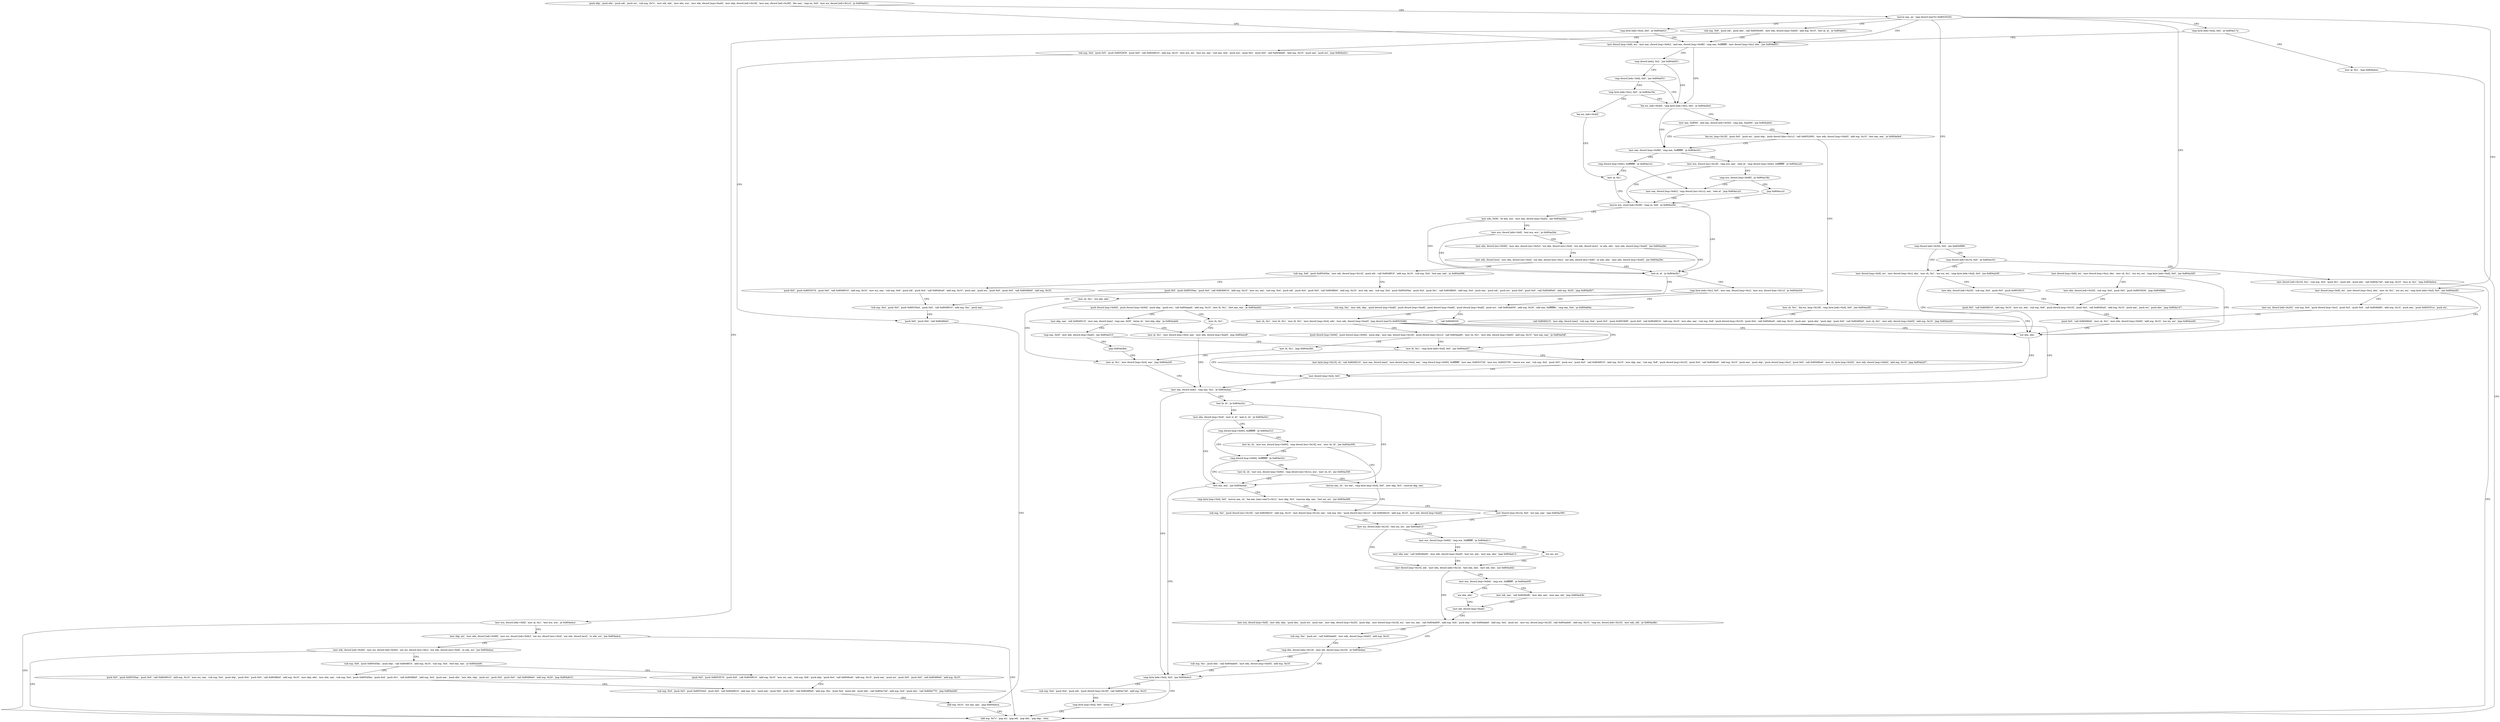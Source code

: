 digraph "func" {
"134520432" [label = "'push ebp', 'push ebx', 'push edi', 'push esi', 'sub esp, 0x7c', 'mov edi, edx', 'mov ebx, ecx', 'mov edx, dword [esp+0xa0]', 'mov ebp, dword [edi+0x18]', 'mov eax, dword [edi+0x38]', 'dec eax', 'cmp ax, 0x9', 'mov esi, dword [edi+0x1c]', 'ja 0x804a021', " ]
"134520865" [label = "'mov dword [esp+0x8], esi', 'mov eax, dword [esp+0x9c]', 'and eax, dword [esp+0x98]', 'cmp eax, 0xffffffff', 'mov dword [esp+0xc], ebx', 'jne 0x804a051', " ]
"134520470" [label = "'movzx eax, ax', 'jmp dword [eax*4+0x8053520]', " ]
"134520913" [label = "'lea esi, [edi+0x40]', 'cmp byte [edx+0xc], 0x0', 'je 0x804a0e4', " ]
"134520892" [label = "'cmp dword [edx], 0x2', 'jne 0x804a051', " ]
"134520480" [label = "'cmp byte [edx+0x4], 0x0', 'je 0x804a021', " ]
"134520659" [label = "'mov dword [esp+0x8], esi', 'mov dword [esp+0xc], ebx', 'mov ch, 0x1', 'xor esi, esi', 'cmp byte [edx+0xd], 0x0', 'jne 0x804a2d5', " ]
"134520696" [label = "'cmp dword [edi+0x30], 0x0', 'jne 0x8049f88', " ]
"134520784" [label = "'sub esp, 0x8', 'push edi', 'push ebx', 'call 0x8050c60', 'mov edx, dword [esp+0xb0]', 'add esp, 0x10', 'test al, al', 'je 0x804a021', " ]
"134520855" [label = "'cmp byte [edx+0x4], 0x0', 'je 0x804a17a', " ]
"134521108" [label = "'mov dword [esp+0x8], esi', 'mov dword [esp+0xc], ebx', 'mov ch, 0x1', 'xor esi, esi', 'cmp byte [edx+0xd], 0x0', 'jne 0x804a2d5', " ]
"134521060" [label = "'mov eax, dword [esp+0x98]', 'cmp eax, 0xffffffff', 'je 0x804a161', " ]
"134520926" [label = "'mov eax, 0xf000', 'and eax, dword [edi+0x50]', 'cmp eax, 0xa000', 'jne 0x804a0e4', " ]
"134520897" [label = "'cmp dword [edx+0x8], 0x0', 'jne 0x804a051', " ]
"134520490" [label = "'mov ecx, dword [edx+0x8]', 'mov al, 0x1', 'test ecx, ecx', 'je 0x804a4ca', " ]
"134521557" [label = "'xor ebx, ebx', " ]
"134520681" [label = "'mov ebx, dword [edi+0x20]', 'sub esp, 0x4', 'push 0x5', 'push 0x8053626', 'jmp 0x8049fab', " ]
"134520712" [label = "'mov dword [esp+0x8], esi', 'mov dword [esp+0xc], ebx', 'mov ch, 0x1', 'xor esi, esi', 'cmp byte [edx+0xd], 0x0', 'jne 0x804a2d5', " ]
"134520702" [label = "'cmp dword [edi+0x10], 0x0', 'je 0x804a181', " ]
"134520808" [label = "'sub esp, 0x4', 'push 0x5', 'push 0x805363f', 'push 0x0', 'call 0x8049010', 'add esp, 0x10', 'mov ecx, esi', 'mov esi, eax', 'sub esp, 0x4', 'push ecx', 'push 0x3', 'push 0x0', 'call 0x804fdd0', 'add esp, 0x10', 'push eax', 'push esi', 'jmp 0x804a5cc', " ]
"134521210" [label = "'mov al, 0x1', 'jmp 0x804a4ca', " ]
"134521130" [label = "'mov esi, dword [edi+0x20]', 'sub esp, 0x4', 'push dword [esp+0xc]', 'push 0x3', 'push 0x0', 'call 0x804fdd0', 'add esp, 0x10', 'push eax', 'push 0x805351a', 'push esi', " ]
"134521185" [label = "'cmp dword [esp+0x9c], 0xffffffff', 'je 0x804a1a1', " ]
"134521072" [label = "'mov ecx, dword [esi+0x18]', 'cmp ecx, eax', 'sete al', 'cmp dword [esp+0x9c], 0xffffffff', 'je 0x804a1a3', " ]
"134520941" [label = "'lea esi, [esp+0x18]', 'push 0x0', 'push esi', 'push ebp', 'push dword [ebx+0x1c]', 'call 0x8052900', 'mov edx, dword [esp+0xb0]', 'add esp, 0x10', 'test eax, eax', 'je 0x804a0e4', " ]
"134520903" [label = "'cmp byte [edx+0xc], 0x0', 'je 0x804a19e', " ]
"134522058" [label = "'add esp, 0x7c', 'pop esi', 'pop edi', 'pop ebx', 'pop ebp', 'retn', " ]
"134520503" [label = "'mov ebp, esi', 'mov edx, dword [edi+0x98]', 'mov esi, dword [edi+0x9c]', 'xor esi, dword [ecx+0x4]', 'xor edx, dword [ecx]', 'or edx, esi', 'jne 0x804a4ca', " ]
"134521559" [label = "'mov dword [esp+0x4], 0x0', " ]
"134520747" [label = "'push 0x0', 'call 0x8049010', 'add esp, 0x10', 'mov esi, eax', 'sub esp, 0x8', 'push dword [esp+0x10]', 'push 0x4', 'call 0x804fca0', 'add esp, 0x10', 'push eax', 'push esi', 'push ebx', 'jmp 0x804a147', " ]
"134520734" [label = "'mov ebx, dword [edi+0x20]', 'sub esp, 0x4', 'push 0x5', 'push 0x8053615', " ]
"134521217" [label = "'mov dword [edi+0x10], 0x1', 'sub esp, 0x4', 'push 0x1', 'push edi', 'push ebx', 'call 0x804c7a0', 'add esp, 0x10', 'mov al, 0x1', 'jmp 0x804a4ca', " ]
"134522316" [label = "'push 0x0', 'push 0x0', 'call 0x80490e0', " ]
"134521159" [label = "'push 0x0', 'call 0x80490e0', 'mov ch, 0x1', 'mov edx, dword [esp+0xb0]', 'add esp, 0x10', 'xor esi, esi', 'jmp 0x804a2d5', " ]
"134521249" [label = "'mov al, 0x1', " ]
"134521195" [label = "'mov eax, dword [esp+0x9c]', 'cmp dword [esi+0x1c], eax', 'sete al', 'jmp 0x804a1a3', " ]
"134521251" [label = "'movzx ecx, word [edi+0x38]', 'cmp cx, 0x6', 'ja 0x804a26e', " ]
"134521094" [label = "'cmp ecx, dword [esp+0x98]', 'je 0x804a16b', " ]
"134520971" [label = "'mov ch, 0x1', 'lea esi, [esp+0x18]', 'cmp byte [edx+0xd], 0x0', 'jne 0x804a2d5', " ]
"134521246" [label = "'lea esi, [edi+0x40]', " ]
"134520530" [label = "'mov edx, dword [edi+0x40]', 'mov esi, dword [edi+0x44]', 'xor esi, dword [ecx+0xc]', 'xor edx, dword [ecx+0x8]', 'or edx, esi', 'jne 0x804a4ca', " ]
"134522026" [label = "'cmp byte [edx+0x4], 0x0', 'jne 0x804a4c2', " ]
"134522050" [label = "'cmp byte [esp+0x4], 0x0', 'setne al', " ]
"134522032" [label = "'sub esp, 0x4', 'push 0x4', 'push edi', 'push dword [esp+0x18]', 'call 0x804c7a0', 'add esp, 0x10', " ]
"134521578" [label = "'test bl, bl', 'je 0x804a32c', " ]
"134521644" [label = "'test eax, eax', 'jne 0x804a4aa', " ]
"134521582" [label = "'mov ebx, dword [esp+0x4]', 'mov cl, bl', 'and cl, ch', 'je 0x804a32c', " ]
"134522325" [label = "'add esp, 0x10', 'xor eax, eax', 'jmp 0x804a4ca', " ]
"134521454" [label = "'test al, al', 'je 0x804a3b7', " ]
"134521265" [label = "'mov edx, 0x56', 'bt edx, ecx', 'mov edx, dword [esp+0xa0]', 'jae 0x804a26e', " ]
"134521103" [label = "'jmp 0x804a1a3', " ]
"134520987" [label = "'call 0x8049210', 'mov ebp, dword [eax]', 'sub esp, 0x4', 'push 0x5', 'push 0x80536f9', 'push 0x0', 'call 0x8049010', 'add esp, 0x10', 'mov ebx, eax', 'sub esp, 0x8', 'push dword [esp+0x10]', 'push 0x4', 'call 0x804fca0', 'add esp, 0x10', 'push eax', 'push ebx', 'push ebp', 'push 0x0', 'call 0x80490e0', 'mov ch, 0x1', 'mov edx, dword [esp+0xb0]', 'add esp, 0x10', 'jmp 0x804a2d5', " ]
"134520550" [label = "'sub esp, 0x8', 'push 0x80545ba', 'push ebp', 'call 0x8048f10', 'add esp, 0x10', 'sub esp, 0x4', 'test eax, eax', 'je 0x804a5e6', " ]
"134521652" [label = "'cmp byte [esp+0x4], 0x0', 'movzx eax, ch', 'lea eax, [eax+eax*2+0x1]', 'mov ebp, 0x3', 'cmovne ebp, eax', 'test esi, esi', 'jne 0x804a369', " ]
"134521592" [label = "'cmp dword [esp+0x90], 0xffffffff', 'je 0x804a312', " ]
"134521783" [label = "'mov ch, 0x1', 'xor ebx, ebx', " ]
"134521462" [label = "'cmp byte [edx+0xc], 0x0', 'mov eax, dword [esp+0xc]', 'mov ecx, dword [eax+0x1c]', 'je 0x804a3c6', " ]
"134521286" [label = "'mov ecx, dword [edx+0x8]', 'test ecx, ecx', 'je 0x804a26e', " ]
"134522342" [label = "'push 0x5', 'push 0x805357d', 'push 0x0', 'call 0x8049010', 'add esp, 0x10', 'mov esi, eax', 'sub esp, 0x8', 'push ebp', 'push 0x4', 'call 0x804fca0', 'add esp, 0x10', 'push eax', 'push esi', 'push 0x0', 'push 0x0', 'call 0x80490e0', 'add esp, 0x10', " ]
"134520578" [label = "'push 0x5', 'push 0x80535aa', 'push 0x0', 'call 0x8049010', 'add esp, 0x10', 'mov esi, eax', 'sub esp, 0x4', 'push ebp', 'push 0x4', 'push 0x0', 'call 0x804fbb0', 'add esp, 0x10', 'mov ebp, ebx', 'mov ebx, eax', 'sub esp, 0x4', 'push 0x80545ba', 'push 0x4', 'push 0x1', 'call 0x804fbb0', 'add esp, 0x4', 'push eax', 'push ebx', 'mov ebx, ebp', 'push esi', 'push 0x0', 'push 0x0', 'call 0x80490e0', 'add esp, 0x20', 'jmp 0x804a615', " ]
"134521705" [label = "'sub esp, 0xc', 'push dword [esi+0x18]', 'call 0x8049d10', 'add esp, 0x10', 'mov dword [esp+0x14], eax', 'sub esp, 0xc', 'push dword [esi+0x1c]', 'call 0x8049cc0', 'add esp, 0x10', 'mov edx, dword [esp+0xa0]', " ]
"134521676" [label = "'mov dword [esp+0x14], 0x0', 'xor eax, eax', 'jmp 0x804a390', " ]
"134521618" [label = "'cmp dword [esp+0x94], 0xffffffff', 'je 0x804a32c', " ]
"134521602" [label = "'mov bl, ch', 'mov ecx, dword [esp+0x90]', 'cmp dword [esi+0x18], ecx', 'mov ch, bl', 'jne 0x804a358', " ]
"134521787" [label = "'mov al, 0x1', 'mov dword [esp+0x4], eax', 'jmp 0x804a2df', " ]
"134521798" [label = "'push dword [esp+0x94]', 'push dword [esp+0x94]', 'push ebp', 'push ecx', 'call 0x804aaa0', 'add esp, 0x10', 'mov bl, 0x1', 'test eax, eax', 'je 0x804a4d2', " ]
"134521479" [label = "'sub esp, 0xc', 'mov edx, ebp', 'push dword [esp+0xa8]', 'push dword [esp+0xa8]', 'push dword [esp+0xa8]', 'push dword [esp+0xa8]', 'push esi', 'call 0x804a650', 'add esp, 0x20', 'add eax, 0xfffffffe', 'cmp eax, 0x4', 'ja 0x804a64a', " ]
"134521297" [label = "'mov edx, dword [esi+0x58]', 'mov ebx, dword [esi+0x5c]', 'xor ebx, dword [ecx+0x4]', 'xor edx, dword [ecx]', 'or edx, ebx', 'mov edx, dword [esp+0xa0]', 'jne 0x804a26e', " ]
"134522389" [label = "'sub esp, 0x4', 'push 0x5', 'push 0x80535e4', 'push 0x0', 'call 0x8049010', 'add esp, 0xc', 'push eax', 'push 0x0', 'push 0x0', 'call 0x80490e0', 'add esp, 0xc', 'push 0x4', 'push edi', 'push ebx', 'call 0x804c7a0', 'add esp, 0x4', 'push ebx', 'call 0x804b770', 'jmp 0x804a5d5', " ]
"134521744" [label = "'mov esi, dword [edx+0x10]', 'test esi, esi', 'jne 0x804a413', " ]
"134521628" [label = "'mov bl, ch', 'mov ecx, dword [esp+0x94]', 'cmp dword [esi+0x1c], ecx', 'mov ch, bl', 'jne 0x804a358', " ]
"134521688" [label = "'movzx eax, ch', 'inc eax', 'cmp byte [esp+0x4], 0x0', 'mov ebp, 0x3', 'cmovne ebp, eax', " ]
"134521567" [label = "'mov eax, dword [edx]', 'cmp eax, 0x2', 'je 0x804a4aa', " ]
"134522066" [label = "'mov ch, 0x1', " ]
"134521832" [label = "'mov ebp, eax', 'call 0x8049210', 'mov eax, dword [eax]', 'cmp eax, 0x5f', 'setne ch', 'test ebp, ebp', 'je 0x804a4d4', " ]
"134522442" [label = "'call 0x8049320', " ]
"134521533" [label = "'mov ch, 0x1', 'mov bl, 0x1', 'mov dl, 0x1', 'mov dword [esp+0x4], edx', 'mov edx, dword [esp+0xa0]', 'jmp dword [eax*4+0x8053548]', " ]
"134521323" [label = "'mov edx, dword [esi]', 'mov ebx, dword [esi+0x4]', 'xor ebx, dword [ecx+0xc]', 'xor edx, dword [ecx+0x8]', 'or edx, ebx', 'mov edx, dword [esp+0xa0]', 'jne 0x804a26e', " ]
"134521875" [label = "'mov dword [esp+0x10], edi', 'mov ebx, dword [edx+0x14]', 'test ebx, ebx', 'mov edi, edx', 'jne 0x804a442', " ]
"134521922" [label = "'mov ecx, dword [esp+0x8]', 'mov edx, ebp', 'push ebx', 'push esi', 'push eax', 'mov ebp, dword [esp+0x20]', 'push ebp', 'mov dword [esp+0x18], esi', 'mov esi, eax', 'call 0x804a800', 'add esp, 0x4', 'push ebp', 'call 0x804ade0', 'add esp, 0x4', 'push esi', 'mov esi, dword [esp+0x18]', 'call 0x804ade0', 'add esp, 0x10', 'cmp esi, dword [edi+0x10]', 'mov edx, edi', 'je 0x804a48e', " ]
"134521888" [label = "'mov ecx, dword [esp+0x94]', 'cmp ecx, 0xffffffff', 'je 0x804a439', " ]
"134521751" [label = "'mov ecx, dword [esp+0x90]', 'cmp ecx, 0xffffffff', 'je 0x804a411', " ]
"134521873" [label = "'xor esi, esi', " ]
"134521763" [label = "'mov ebx, eax', 'call 0x8049d40', 'mov edx, dword [esp+0xa0]', 'mov esi, eax', 'mov eax, ebx', 'jmp 0x804a413', " ]
"134522068" [label = "'mov al, 0x1', 'mov dword [esp+0x4], eax', 'mov edx, dword [esp+0xa0]', 'jmp 0x804a2df', " ]
"134521855" [label = "'cmp eax, 0x5f', 'mov edx, dword [esp+0xa0]', 'jne 0x804a515', " ]
"134522086" [label = "'push dword [esp+0x94]', 'push dword [esp+0x94]', 'push ebp', 'mov eax, dword [esp+0x18]', 'push dword [eax+0x1c]', 'call 0x804aa80', 'mov ch, 0x1', 'mov edx, dword [esp+0xb0]', 'add esp, 0x10', 'test eax, eax', 'je 0x804a5df', " ]
"134522133" [label = "'mov bl, 0x1', 'cmp byte [edx+0xd], 0x0', 'jne 0x804a2d7', " ]
"134521345" [label = "'sub esp, 0x8', 'push 0x80545ba', 'mov edi, dword [esp+0x14]', 'push edi', 'call 0x8048f10', 'add esp, 0x10', 'sub esp, 0x4', 'test eax, eax', 'je 0x804a588', " ]
"134521998" [label = "'cmp ebx, dword [edx+0x14]', 'mov edi, dword [esp+0x10]', 'je 0x804a4aa', " ]
"134521979" [label = "'sub esp, 0xc', 'push esi', 'call 0x804ade0', 'mov edx, dword [esp+0xb0]', 'add esp, 0x10', " ]
"134521913" [label = "'xor ebx, ebx', " ]
"134521900" [label = "'mov edi, eax', 'call 0x8049cf0', 'mov ebx, eax', 'mov eax, edi', 'jmp 0x804a43b', " ]
"134521871" [label = "'jmp 0x804a3bb', " ]
"134522335" [label = "'mov bl, 0x1', 'jmp 0x804a3bb', " ]
"134522145" [label = "'mov byte [esp+0x10], ch', 'call 0x8049210', 'mov eax, dword [eax]', 'mov dword [esp+0x4], eax', 'cmp dword [esp+0x90], 0xffffffff', 'mov eax, 0x8053728', 'mov ecx, 0x805370f', 'cmove ecx, eax', 'sub esp, 0x4', 'push 0x5', 'push ecx', 'push 0x0', 'call 0x8049010', 'add esp, 0x10', 'mov ebp, eax', 'sub esp, 0x8', 'push dword [esp+0x10]', 'push 0x4', 'call 0x804fca0', 'add esp, 0x10', 'push eax', 'push ebp', 'push dword [esp+0xc]', 'push 0x0', 'call 0x80490e0', 'mov ch, byte [esp+0x20]', 'mov edx, dword [esp+0xb0]', 'add esp, 0x10', 'jmp 0x804a2d7', " ]
"134522248" [label = "'push 0x5', 'push 0x805357d', 'push 0x0', 'call 0x8049010', 'add esp, 0x10', 'mov esi, eax', 'sub esp, 0x8', 'push edi', 'push 0x4', 'call 0x804fca0', 'add esp, 0x10', 'push eax', 'push esi', 'push 0x0', 'push 0x0', 'call 0x80490e0', 'add esp, 0x10', " ]
"134521377" [label = "'push 0x5', 'push 0x80535aa', 'push 0x0', 'call 0x8049010', 'add esp, 0x10', 'mov esi, eax', 'sub esp, 0x4', 'push edi', 'push 0x4', 'push 0x0', 'call 0x804fbb0', 'add esp, 0x10', 'mov edi, eax', 'sub esp, 0x4', 'push 0x80545ba', 'push 0x4', 'push 0x1', 'call 0x804fbb0', 'add esp, 0x4', 'push eax', 'push edi', 'push esi', 'push 0x0', 'push 0x0', 'call 0x80490e0', 'add esp, 0x20', 'jmp 0x804a5b7', " ]
"134522007" [label = "'sub esp, 0xc', 'push ebx', 'call 0x804ade0', 'mov edx, dword [esp+0xb0]', 'add esp, 0x10', " ]
"134521915" [label = "'mov edi, dword [esp+0xa0]', " ]
"134522295" [label = "'sub esp, 0x4', 'push 0x5', 'push 0x80535e4', 'push 0x0', 'call 0x8049010', 'add esp, 0xc', 'push eax', " ]
"134520432" -> "134520865" [ label = "CFG" ]
"134520432" -> "134520470" [ label = "CFG" ]
"134520865" -> "134520913" [ label = "CFG" ]
"134520865" -> "134520892" [ label = "CFG" ]
"134520470" -> "134520480" [ label = "CFG" ]
"134520470" -> "134520659" [ label = "CFG" ]
"134520470" -> "134520696" [ label = "CFG" ]
"134520470" -> "134520784" [ label = "CFG" ]
"134520470" -> "134520855" [ label = "CFG" ]
"134520470" -> "134520865" [ label = "CFG" ]
"134520470" -> "134521108" [ label = "CFG" ]
"134520913" -> "134521060" [ label = "CFG" ]
"134520913" -> "134520926" [ label = "CFG" ]
"134520892" -> "134520913" [ label = "CFG" ]
"134520892" -> "134520897" [ label = "CFG" ]
"134520480" -> "134520865" [ label = "CFG" ]
"134520480" -> "134520490" [ label = "CFG" ]
"134520659" -> "134521557" [ label = "CFG" ]
"134520659" -> "134520681" [ label = "CFG" ]
"134520696" -> "134520712" [ label = "CFG" ]
"134520696" -> "134520702" [ label = "CFG" ]
"134520784" -> "134520865" [ label = "CFG" ]
"134520784" -> "134520808" [ label = "CFG" ]
"134520855" -> "134521210" [ label = "CFG" ]
"134520855" -> "134520865" [ label = "CFG" ]
"134521108" -> "134521557" [ label = "CFG" ]
"134521108" -> "134521130" [ label = "CFG" ]
"134521060" -> "134521185" [ label = "CFG" ]
"134521060" -> "134521072" [ label = "CFG" ]
"134520926" -> "134521060" [ label = "CFG" ]
"134520926" -> "134520941" [ label = "CFG" ]
"134520897" -> "134520913" [ label = "CFG" ]
"134520897" -> "134520903" [ label = "CFG" ]
"134520490" -> "134522058" [ label = "CFG" ]
"134520490" -> "134520503" [ label = "CFG" ]
"134521557" -> "134521559" [ label = "CFG" ]
"134520681" -> "134520747" [ label = "CFG" ]
"134520712" -> "134521557" [ label = "CFG" ]
"134520712" -> "134520734" [ label = "CFG" ]
"134520702" -> "134521217" [ label = "CFG" ]
"134520702" -> "134520712" [ label = "CFG" ]
"134520808" -> "134522316" [ label = "CFG" ]
"134521210" -> "134522058" [ label = "CFG" ]
"134521130" -> "134521159" [ label = "CFG" ]
"134521185" -> "134521249" [ label = "CFG" ]
"134521185" -> "134521195" [ label = "CFG" ]
"134521072" -> "134521251" [ label = "CFG" ]
"134521072" -> "134521094" [ label = "CFG" ]
"134520941" -> "134521060" [ label = "CFG" ]
"134520941" -> "134520971" [ label = "CFG" ]
"134520903" -> "134521246" [ label = "CFG" ]
"134520903" -> "134520913" [ label = "CFG" ]
"134520503" -> "134522058" [ label = "CFG" ]
"134520503" -> "134520530" [ label = "CFG" ]
"134521559" -> "134521567" [ label = "CFG" ]
"134520747" -> "134521159" [ label = "CFG" ]
"134520734" -> "134520747" [ label = "CFG" ]
"134521217" -> "134522058" [ label = "CFG" ]
"134522316" -> "134522325" [ label = "CFG" ]
"134521159" -> "134521557" [ label = "CFG" ]
"134521249" -> "134521251" [ label = "CFG" ]
"134521195" -> "134521251" [ label = "CFG" ]
"134521251" -> "134521454" [ label = "CFG" ]
"134521251" -> "134521265" [ label = "CFG" ]
"134521094" -> "134521195" [ label = "CFG" ]
"134521094" -> "134521103" [ label = "CFG" ]
"134520971" -> "134521557" [ label = "CFG" ]
"134520971" -> "134520987" [ label = "CFG" ]
"134521246" -> "134521249" [ label = "CFG" ]
"134520530" -> "134522058" [ label = "CFG" ]
"134520530" -> "134520550" [ label = "CFG" ]
"134522026" -> "134522050" [ label = "CFG" ]
"134522026" -> "134522032" [ label = "CFG" ]
"134522050" -> "134522058" [ label = "CFG" ]
"134522032" -> "134522050" [ label = "CFG" ]
"134521578" -> "134521644" [ label = "CFG" ]
"134521578" -> "134521582" [ label = "CFG" ]
"134521644" -> "134522026" [ label = "CFG" ]
"134521644" -> "134521652" [ label = "CFG" ]
"134521582" -> "134521644" [ label = "CFG" ]
"134521582" -> "134521592" [ label = "CFG" ]
"134522325" -> "134522058" [ label = "CFG" ]
"134521454" -> "134521783" [ label = "CFG" ]
"134521454" -> "134521462" [ label = "CFG" ]
"134521265" -> "134521454" [ label = "CFG" ]
"134521265" -> "134521286" [ label = "CFG" ]
"134521103" -> "134521251" [ label = "CFG" ]
"134520987" -> "134521557" [ label = "CFG" ]
"134520550" -> "134522342" [ label = "CFG" ]
"134520550" -> "134520578" [ label = "CFG" ]
"134521652" -> "134521705" [ label = "CFG" ]
"134521652" -> "134521676" [ label = "CFG" ]
"134521592" -> "134521618" [ label = "CFG" ]
"134521592" -> "134521602" [ label = "CFG" ]
"134521783" -> "134521787" [ label = "CFG" ]
"134521462" -> "134521798" [ label = "CFG" ]
"134521462" -> "134521479" [ label = "CFG" ]
"134521286" -> "134521454" [ label = "CFG" ]
"134521286" -> "134521297" [ label = "CFG" ]
"134522342" -> "134522389" [ label = "CFG" ]
"134520578" -> "134522389" [ label = "CFG" ]
"134521705" -> "134521744" [ label = "CFG" ]
"134521676" -> "134521744" [ label = "CFG" ]
"134521618" -> "134521644" [ label = "CFG" ]
"134521618" -> "134521628" [ label = "CFG" ]
"134521602" -> "134521688" [ label = "CFG" ]
"134521602" -> "134521618" [ label = "CFG" ]
"134521787" -> "134521567" [ label = "CFG" ]
"134521798" -> "134522066" [ label = "CFG" ]
"134521798" -> "134521832" [ label = "CFG" ]
"134521479" -> "134522442" [ label = "CFG" ]
"134521479" -> "134521533" [ label = "CFG" ]
"134521297" -> "134521454" [ label = "CFG" ]
"134521297" -> "134521323" [ label = "CFG" ]
"134522389" -> "134522325" [ label = "CFG" ]
"134521744" -> "134521875" [ label = "CFG" ]
"134521744" -> "134521751" [ label = "CFG" ]
"134521628" -> "134521688" [ label = "CFG" ]
"134521628" -> "134521644" [ label = "CFG" ]
"134521688" -> "134521705" [ label = "CFG" ]
"134521567" -> "134522026" [ label = "CFG" ]
"134521567" -> "134521578" [ label = "CFG" ]
"134522066" -> "134522068" [ label = "CFG" ]
"134521832" -> "134522068" [ label = "CFG" ]
"134521832" -> "134521855" [ label = "CFG" ]
"134521533" -> "134521557" [ label = "CFG" ]
"134521533" -> "134521567" [ label = "CFG" ]
"134521533" -> "134522086" [ label = "CFG" ]
"134521533" -> "134522133" [ label = "CFG" ]
"134521323" -> "134521454" [ label = "CFG" ]
"134521323" -> "134521345" [ label = "CFG" ]
"134521875" -> "134521922" [ label = "CFG" ]
"134521875" -> "134521888" [ label = "CFG" ]
"134521922" -> "134521998" [ label = "CFG" ]
"134521922" -> "134521979" [ label = "CFG" ]
"134521888" -> "134521913" [ label = "CFG" ]
"134521888" -> "134521900" [ label = "CFG" ]
"134521751" -> "134521873" [ label = "CFG" ]
"134521751" -> "134521763" [ label = "CFG" ]
"134521873" -> "134521875" [ label = "CFG" ]
"134521763" -> "134521875" [ label = "CFG" ]
"134522068" -> "134521567" [ label = "CFG" ]
"134521855" -> "134522133" [ label = "CFG" ]
"134521855" -> "134521871" [ label = "CFG" ]
"134522086" -> "134522335" [ label = "CFG" ]
"134522086" -> "134522133" [ label = "CFG" ]
"134522133" -> "134521559" [ label = "CFG" ]
"134522133" -> "134522145" [ label = "CFG" ]
"134521345" -> "134522248" [ label = "CFG" ]
"134521345" -> "134521377" [ label = "CFG" ]
"134521998" -> "134522026" [ label = "CFG" ]
"134521998" -> "134522007" [ label = "CFG" ]
"134521979" -> "134521998" [ label = "CFG" ]
"134521913" -> "134521915" [ label = "CFG" ]
"134521900" -> "134521915" [ label = "CFG" ]
"134521871" -> "134521787" [ label = "CFG" ]
"134522335" -> "134521787" [ label = "CFG" ]
"134522145" -> "134521559" [ label = "CFG" ]
"134522248" -> "134522295" [ label = "CFG" ]
"134521377" -> "134522295" [ label = "CFG" ]
"134522007" -> "134522026" [ label = "CFG" ]
"134521915" -> "134521922" [ label = "CFG" ]
"134522295" -> "134522316" [ label = "CFG" ]
}
